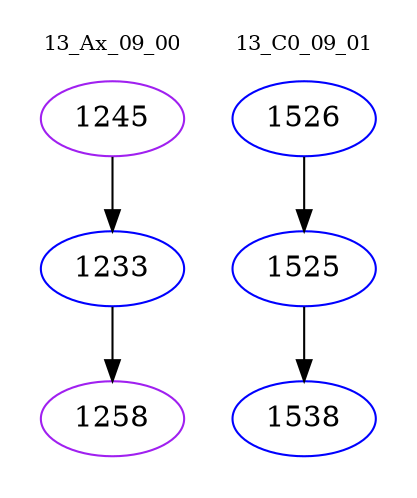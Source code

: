 digraph{
subgraph cluster_0 {
color = white
label = "13_Ax_09_00";
fontsize=10;
T0_1245 [label="1245", color="purple"]
T0_1245 -> T0_1233 [color="black"]
T0_1233 [label="1233", color="blue"]
T0_1233 -> T0_1258 [color="black"]
T0_1258 [label="1258", color="purple"]
}
subgraph cluster_1 {
color = white
label = "13_C0_09_01";
fontsize=10;
T1_1526 [label="1526", color="blue"]
T1_1526 -> T1_1525 [color="black"]
T1_1525 [label="1525", color="blue"]
T1_1525 -> T1_1538 [color="black"]
T1_1538 [label="1538", color="blue"]
}
}
